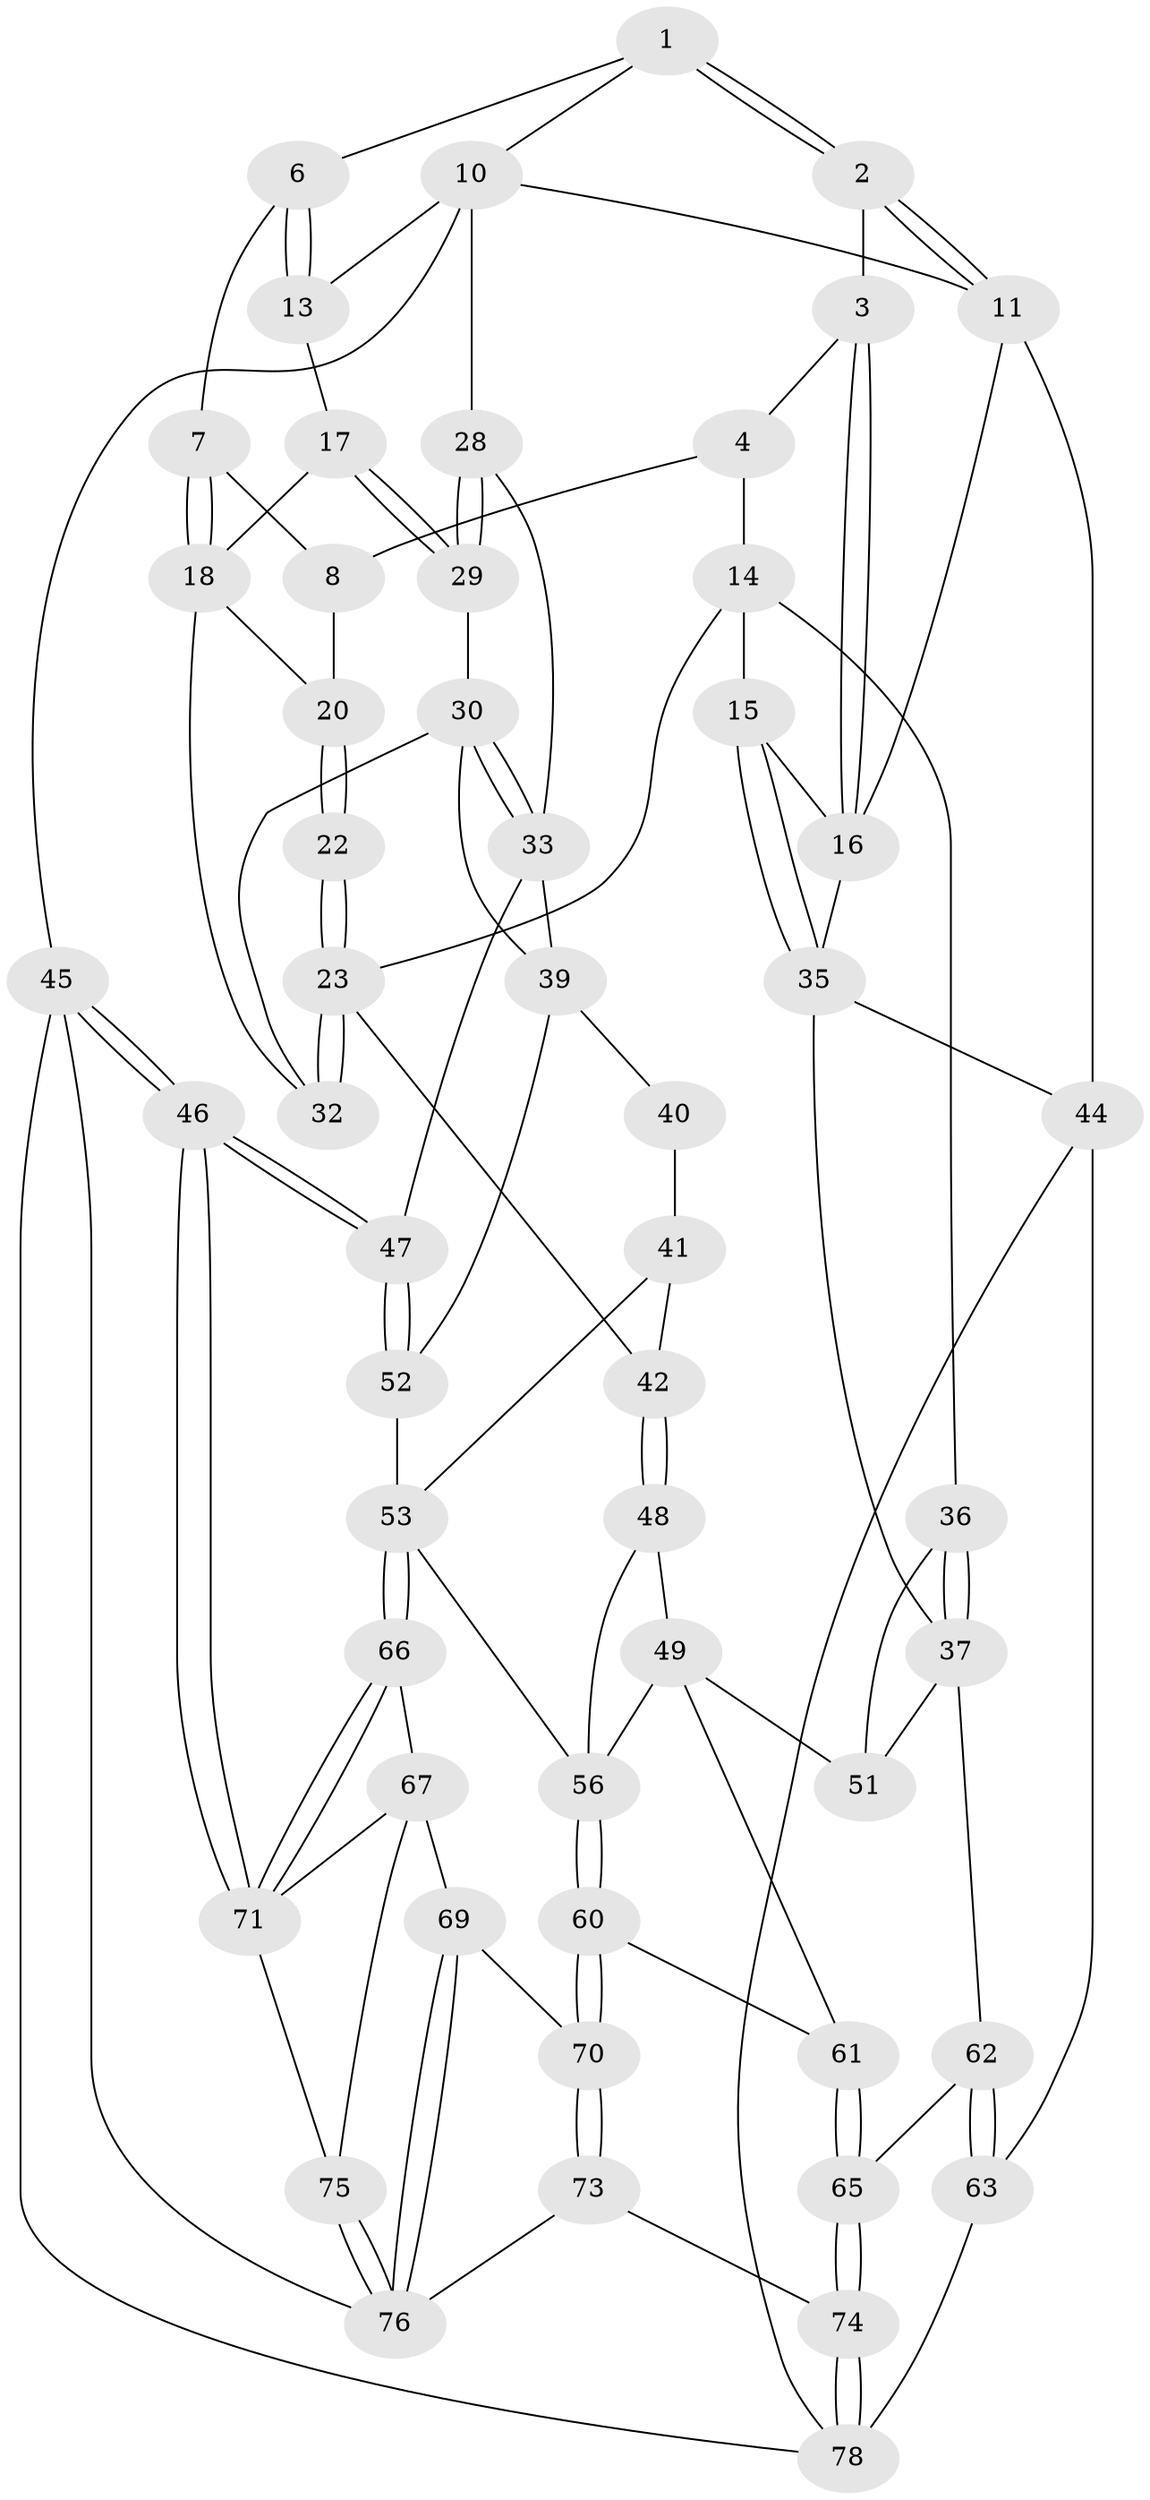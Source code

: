 // Generated by graph-tools (version 1.1) at 2025/52/02/27/25 19:52:43]
// undirected, 55 vertices, 121 edges
graph export_dot {
graph [start="1"]
  node [color=gray90,style=filled];
  1 [pos="+0.5957582296142946+0",super="+5"];
  2 [pos="+0+0"];
  3 [pos="+0.16403413269920317+0.07048285361666595"];
  4 [pos="+0.4428237291148147+0.12776392056199642",super="+9"];
  6 [pos="+0.7426611667219494+0"];
  7 [pos="+0.6690572203596393+0.17705617222576683"];
  8 [pos="+0.5593626437733162+0.2646431594370069"];
  10 [pos="+1+0",super="+12"];
  11 [pos="+0+0",super="+27"];
  13 [pos="+0.8429883199371726+0.2847146544505069"];
  14 [pos="+0.3372643693830728+0.3506064851995745",super="+25"];
  15 [pos="+0.3133086121874396+0.34857892495356385"];
  16 [pos="+0.24716490985357092+0.27594776308979746",super="+26"];
  17 [pos="+0.8331995613509043+0.3089783705394129"];
  18 [pos="+0.7456513590746673+0.311830458890453",super="+19"];
  20 [pos="+0.6992657995438604+0.3439758311291385",super="+21"];
  22 [pos="+0.6063418841556121+0.42404806251018645"];
  23 [pos="+0.5958705861244175+0.4788182272436159",super="+24"];
  28 [pos="+1+0.34009992272073986"];
  29 [pos="+0.8535059690107712+0.33270906264666306"];
  30 [pos="+0.8559148931147027+0.40319253161078245",super="+31"];
  32 [pos="+0.7546553709909044+0.4028852170812329"];
  33 [pos="+1+0.4949200256520972",super="+34"];
  35 [pos="+0.22749183828842717+0.45063190910876183",super="+38"];
  36 [pos="+0.38934845216805175+0.5446803568566663"];
  37 [pos="+0.20727979041105118+0.6298204143561055",super="+59"];
  39 [pos="+0.7999220441865174+0.5127311337372111",super="+43"];
  40 [pos="+0.7733014466239495+0.5263385399051504"];
  41 [pos="+0.6042809949951196+0.5046926762554579",super="+55"];
  42 [pos="+0.5889723812504499+0.500409701413984"];
  44 [pos="+0+0.5839409090251495",super="+58"];
  45 [pos="+1+1"];
  46 [pos="+1+1"];
  47 [pos="+1+0.8975725515088304"];
  48 [pos="+0.5875759668004155+0.50623167883774"];
  49 [pos="+0.5591649969448521+0.6105607082385911",super="+50"];
  51 [pos="+0.4308536982036403+0.6652092299678993"];
  52 [pos="+0.8798880941049454+0.7214616303787077"];
  53 [pos="+0.8394049356121059+0.7426251935892646",super="+54"];
  56 [pos="+0.7390757933471629+0.701431404163566",super="+57"];
  60 [pos="+0.5897286341871038+0.8034891968975454"];
  61 [pos="+0.5675792286295062+0.7930688537346203"];
  62 [pos="+0.2625283538679416+0.762561026841546"];
  63 [pos="+0.1503151363671663+0.8786288385228026",super="+64"];
  65 [pos="+0.41740844683387596+0.8808370799473851"];
  66 [pos="+0.8323999629552872+0.7823733428867734"];
  67 [pos="+0.7314510513943056+0.8562374790638927",super="+68"];
  69 [pos="+0.6418354432160023+0.8677388241553854"];
  70 [pos="+0.6318059214103899+0.8660394367797388"];
  71 [pos="+0.8738137622922536+0.8990490613740524",super="+72"];
  73 [pos="+0.5384141375307677+1"];
  74 [pos="+0.4412848428972238+1"];
  75 [pos="+0.7908196464074738+0.9725826371395627"];
  76 [pos="+0.7732359828397944+1",super="+77"];
  78 [pos="+0.22977720390224868+1",super="+79"];
  1 -- 2;
  1 -- 2;
  1 -- 10;
  1 -- 6;
  2 -- 3;
  2 -- 11;
  2 -- 11;
  3 -- 4;
  3 -- 16;
  3 -- 16;
  4 -- 8;
  4 -- 14;
  6 -- 7;
  6 -- 13;
  6 -- 13;
  7 -- 8;
  7 -- 18;
  7 -- 18;
  8 -- 20;
  10 -- 11;
  10 -- 45;
  10 -- 28;
  10 -- 13;
  11 -- 44 [weight=2];
  11 -- 16;
  13 -- 17;
  14 -- 15;
  14 -- 36;
  14 -- 23;
  15 -- 16;
  15 -- 35;
  15 -- 35;
  16 -- 35;
  17 -- 18;
  17 -- 29;
  17 -- 29;
  18 -- 32;
  18 -- 20;
  20 -- 22 [weight=2];
  20 -- 22;
  22 -- 23;
  22 -- 23;
  23 -- 32;
  23 -- 32;
  23 -- 42;
  28 -- 29;
  28 -- 29;
  28 -- 33;
  29 -- 30;
  30 -- 33;
  30 -- 33;
  30 -- 32;
  30 -- 39;
  33 -- 47;
  33 -- 39;
  35 -- 44;
  35 -- 37;
  36 -- 37;
  36 -- 37;
  36 -- 51;
  37 -- 51;
  37 -- 62;
  39 -- 40;
  39 -- 52;
  40 -- 41 [weight=2];
  41 -- 42;
  41 -- 53;
  42 -- 48;
  42 -- 48;
  44 -- 78;
  44 -- 63;
  45 -- 46;
  45 -- 46;
  45 -- 78;
  45 -- 76;
  46 -- 47;
  46 -- 47;
  46 -- 71;
  46 -- 71;
  47 -- 52;
  47 -- 52;
  48 -- 49;
  48 -- 56;
  49 -- 51;
  49 -- 61;
  49 -- 56;
  52 -- 53;
  53 -- 66;
  53 -- 66;
  53 -- 56;
  56 -- 60;
  56 -- 60;
  60 -- 61;
  60 -- 70;
  60 -- 70;
  61 -- 65;
  61 -- 65;
  62 -- 63;
  62 -- 63;
  62 -- 65;
  63 -- 78 [weight=2];
  65 -- 74;
  65 -- 74;
  66 -- 67;
  66 -- 71;
  66 -- 71;
  67 -- 75;
  67 -- 69;
  67 -- 71;
  69 -- 70;
  69 -- 76;
  69 -- 76;
  70 -- 73;
  70 -- 73;
  71 -- 75;
  73 -- 74;
  73 -- 76;
  74 -- 78;
  74 -- 78;
  75 -- 76;
  75 -- 76;
}
